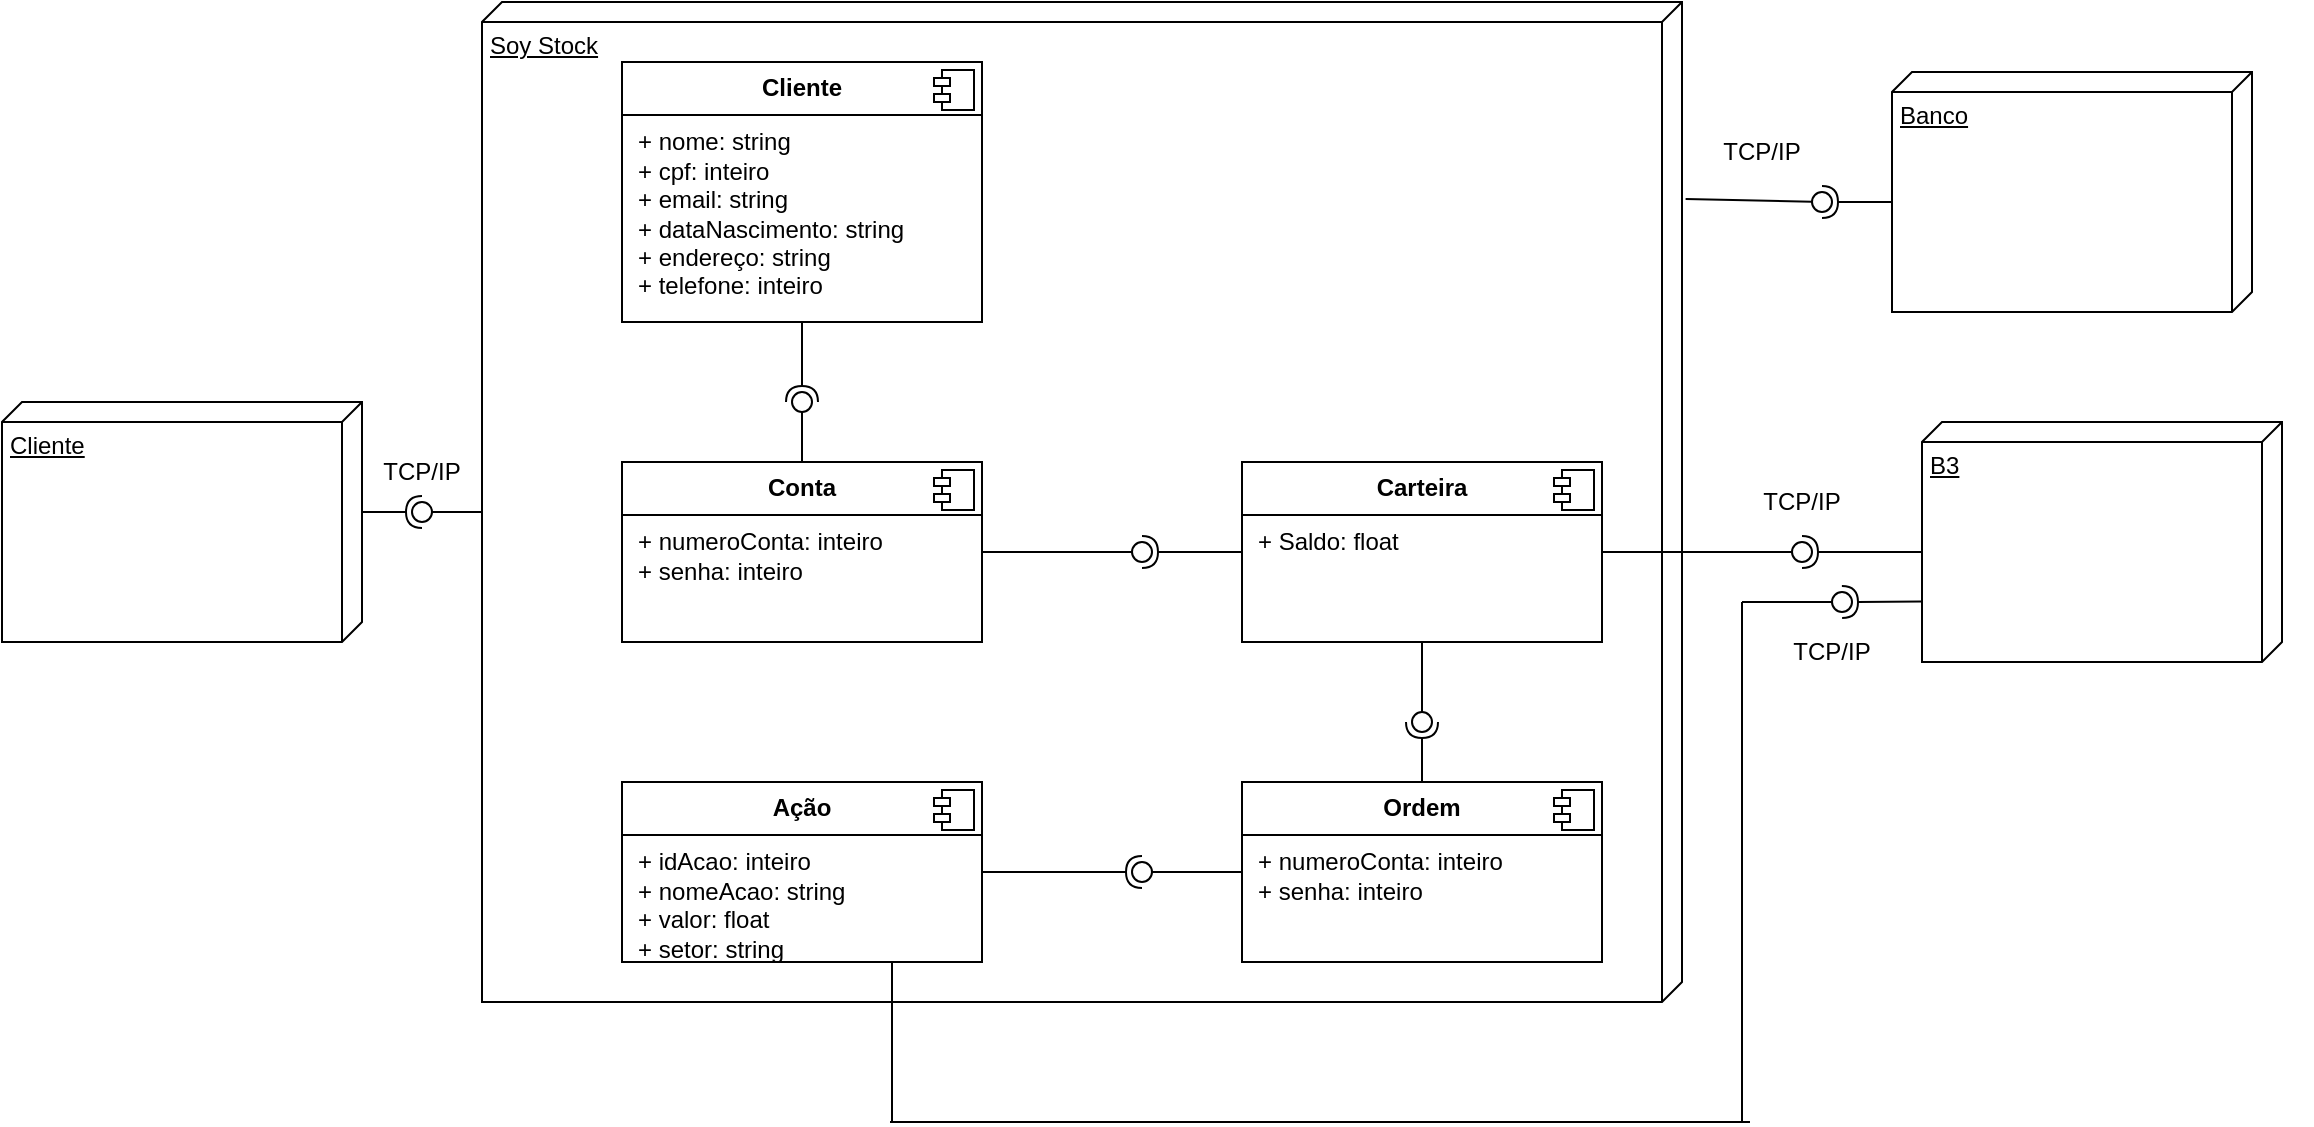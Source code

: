<mxfile version="24.8.3">
  <diagram name="Página-1" id="jOY8hzAfJt_L6PS2ofyS">
    <mxGraphModel dx="2795" dy="710" grid="1" gridSize="10" guides="1" tooltips="1" connect="1" arrows="1" fold="1" page="1" pageScale="1" pageWidth="827" pageHeight="1169" math="0" shadow="0">
      <root>
        <mxCell id="0" />
        <mxCell id="1" parent="0" />
        <mxCell id="sYoGov9kOPZBu1QUA-xp-35" value="Soy Stock" style="verticalAlign=top;align=left;spacingTop=8;spacingLeft=2;spacingRight=12;shape=cube;size=10;direction=south;fontStyle=4;html=1;whiteSpace=wrap;" vertex="1" parent="1">
          <mxGeometry x="200" y="20" width="600" height="500" as="geometry" />
        </mxCell>
        <mxCell id="sYoGov9kOPZBu1QUA-xp-5" value="" style="ellipse;whiteSpace=wrap;html=1;align=center;aspect=fixed;fillColor=none;strokeColor=none;resizable=0;perimeter=centerPerimeter;rotatable=0;allowArrows=0;points=[];outlineConnect=1;" vertex="1" parent="1">
          <mxGeometry x="1105" y="110" width="10" height="10" as="geometry" />
        </mxCell>
        <mxCell id="sYoGov9kOPZBu1QUA-xp-6" value="&lt;p style=&quot;margin:0px;margin-top:6px;text-align:center;&quot;&gt;&lt;b&gt;Conta&lt;/b&gt;&lt;/p&gt;&lt;hr size=&quot;1&quot; style=&quot;border-style:solid;&quot;&gt;&lt;p style=&quot;margin:0px;margin-left:8px;&quot;&gt;+ numeroConta: inteiro&lt;br&gt;+ senha: inteiro&lt;/p&gt;" style="align=left;overflow=fill;html=1;dropTarget=0;whiteSpace=wrap;" vertex="1" parent="1">
          <mxGeometry x="270" y="250" width="180" height="90" as="geometry" />
        </mxCell>
        <mxCell id="sYoGov9kOPZBu1QUA-xp-7" value="" style="shape=component;jettyWidth=8;jettyHeight=4;" vertex="1" parent="sYoGov9kOPZBu1QUA-xp-6">
          <mxGeometry x="1" width="20" height="20" relative="1" as="geometry">
            <mxPoint x="-24" y="4" as="offset" />
          </mxGeometry>
        </mxCell>
        <mxCell id="sYoGov9kOPZBu1QUA-xp-11" value="" style="rounded=0;orthogonalLoop=1;jettySize=auto;html=1;endArrow=halfCircle;endFill=0;endSize=6;strokeWidth=1;sketch=0;fontSize=12;curved=1;exitX=0;exitY=0.5;exitDx=0;exitDy=0;" edge="1" parent="1" source="sYoGov9kOPZBu1QUA-xp-13">
          <mxGeometry relative="1" as="geometry">
            <mxPoint x="535" y="305" as="sourcePoint" />
            <mxPoint x="530" y="295" as="targetPoint" />
          </mxGeometry>
        </mxCell>
        <mxCell id="sYoGov9kOPZBu1QUA-xp-12" value="" style="ellipse;whiteSpace=wrap;html=1;align=center;aspect=fixed;fillColor=none;strokeColor=none;resizable=0;perimeter=centerPerimeter;rotatable=0;allowArrows=0;points=[];outlineConnect=1;" vertex="1" parent="1">
          <mxGeometry x="510" y="300" width="10" height="10" as="geometry" />
        </mxCell>
        <mxCell id="sYoGov9kOPZBu1QUA-xp-13" value="&lt;p style=&quot;margin:0px;margin-top:6px;text-align:center;&quot;&gt;&lt;b&gt;Carteira&lt;/b&gt;&lt;/p&gt;&lt;hr size=&quot;1&quot; style=&quot;border-style:solid;&quot;&gt;&lt;p style=&quot;margin:0px;margin-left:8px;&quot;&gt;+ Saldo: float&lt;br&gt;&lt;br&gt;&lt;/p&gt;" style="align=left;overflow=fill;html=1;dropTarget=0;whiteSpace=wrap;" vertex="1" parent="1">
          <mxGeometry x="580" y="250" width="180" height="90" as="geometry" />
        </mxCell>
        <mxCell id="sYoGov9kOPZBu1QUA-xp-14" value="" style="shape=component;jettyWidth=8;jettyHeight=4;" vertex="1" parent="sYoGov9kOPZBu1QUA-xp-13">
          <mxGeometry x="1" width="20" height="20" relative="1" as="geometry">
            <mxPoint x="-24" y="4" as="offset" />
          </mxGeometry>
        </mxCell>
        <mxCell id="sYoGov9kOPZBu1QUA-xp-16" value="" style="rounded=0;orthogonalLoop=1;jettySize=auto;html=1;endArrow=oval;endFill=0;sketch=0;sourcePerimeterSpacing=0;targetPerimeterSpacing=0;endSize=10;exitX=1;exitY=0.5;exitDx=0;exitDy=0;" edge="1" parent="1" source="sYoGov9kOPZBu1QUA-xp-6">
          <mxGeometry relative="1" as="geometry">
            <mxPoint x="540" y="465" as="sourcePoint" />
            <mxPoint x="530" y="295" as="targetPoint" />
          </mxGeometry>
        </mxCell>
        <mxCell id="sYoGov9kOPZBu1QUA-xp-17" value="" style="ellipse;whiteSpace=wrap;html=1;align=center;aspect=fixed;fillColor=none;strokeColor=none;resizable=0;perimeter=centerPerimeter;rotatable=0;allowArrows=0;points=[];outlineConnect=1;" vertex="1" parent="1">
          <mxGeometry x="490" y="290" width="10" height="10" as="geometry" />
        </mxCell>
        <mxCell id="sYoGov9kOPZBu1QUA-xp-18" value="&lt;p style=&quot;margin:0px;margin-top:6px;text-align:center;&quot;&gt;&lt;b&gt;Ação&lt;/b&gt;&lt;/p&gt;&lt;hr size=&quot;1&quot; style=&quot;border-style:solid;&quot;&gt;&lt;p style=&quot;margin:0px;margin-left:8px;&quot;&gt;+ idAcao: inteiro&lt;br&gt;+ nomeAcao: string&lt;/p&gt;&lt;p style=&quot;margin:0px;margin-left:8px;&quot;&gt;+ valor: float&lt;/p&gt;&lt;p style=&quot;margin:0px;margin-left:8px;&quot;&gt;+ setor: string&lt;/p&gt;" style="align=left;overflow=fill;html=1;dropTarget=0;whiteSpace=wrap;" vertex="1" parent="1">
          <mxGeometry x="270" y="410" width="180" height="90" as="geometry" />
        </mxCell>
        <mxCell id="sYoGov9kOPZBu1QUA-xp-19" value="" style="shape=component;jettyWidth=8;jettyHeight=4;" vertex="1" parent="sYoGov9kOPZBu1QUA-xp-18">
          <mxGeometry x="1" width="20" height="20" relative="1" as="geometry">
            <mxPoint x="-24" y="4" as="offset" />
          </mxGeometry>
        </mxCell>
        <mxCell id="sYoGov9kOPZBu1QUA-xp-20" value="&lt;p style=&quot;margin:0px;margin-top:6px;text-align:center;&quot;&gt;&lt;b&gt;Ordem&lt;/b&gt;&lt;/p&gt;&lt;hr size=&quot;1&quot; style=&quot;border-style:solid;&quot;&gt;&lt;p style=&quot;margin:0px;margin-left:8px;&quot;&gt;+ numeroConta: inteiro&lt;br&gt;+ senha: inteiro&lt;/p&gt;" style="align=left;overflow=fill;html=1;dropTarget=0;whiteSpace=wrap;" vertex="1" parent="1">
          <mxGeometry x="580" y="410" width="180" height="90" as="geometry" />
        </mxCell>
        <mxCell id="sYoGov9kOPZBu1QUA-xp-21" value="" style="shape=component;jettyWidth=8;jettyHeight=4;" vertex="1" parent="sYoGov9kOPZBu1QUA-xp-20">
          <mxGeometry x="1" width="20" height="20" relative="1" as="geometry">
            <mxPoint x="-24" y="4" as="offset" />
          </mxGeometry>
        </mxCell>
        <mxCell id="sYoGov9kOPZBu1QUA-xp-22" value="" style="rounded=0;orthogonalLoop=1;jettySize=auto;html=1;endArrow=halfCircle;endFill=0;endSize=6;strokeWidth=1;sketch=0;exitX=1;exitY=0.5;exitDx=0;exitDy=0;" edge="1" parent="1" source="sYoGov9kOPZBu1QUA-xp-18">
          <mxGeometry relative="1" as="geometry">
            <mxPoint x="1070" y="385" as="sourcePoint" />
            <mxPoint x="530" y="455" as="targetPoint" />
          </mxGeometry>
        </mxCell>
        <mxCell id="sYoGov9kOPZBu1QUA-xp-23" value="" style="rounded=0;orthogonalLoop=1;jettySize=auto;html=1;endArrow=oval;endFill=0;sketch=0;sourcePerimeterSpacing=0;targetPerimeterSpacing=0;endSize=10;exitX=0;exitY=0.5;exitDx=0;exitDy=0;" edge="1" parent="1" source="sYoGov9kOPZBu1QUA-xp-20">
          <mxGeometry relative="1" as="geometry">
            <mxPoint x="1046" y="330" as="sourcePoint" />
            <mxPoint x="530" y="455" as="targetPoint" />
          </mxGeometry>
        </mxCell>
        <mxCell id="sYoGov9kOPZBu1QUA-xp-24" value="" style="ellipse;whiteSpace=wrap;html=1;align=center;aspect=fixed;fillColor=none;strokeColor=none;resizable=0;perimeter=centerPerimeter;rotatable=0;allowArrows=0;points=[];outlineConnect=1;" vertex="1" parent="1">
          <mxGeometry x="485" y="350" width="10" height="10" as="geometry" />
        </mxCell>
        <mxCell id="sYoGov9kOPZBu1QUA-xp-27" value="" style="rounded=0;orthogonalLoop=1;jettySize=auto;html=1;endArrow=halfCircle;endFill=0;endSize=6;strokeWidth=1;sketch=0;exitX=0.5;exitY=0;exitDx=0;exitDy=0;" edge="1" parent="1" source="sYoGov9kOPZBu1QUA-xp-20">
          <mxGeometry relative="1" as="geometry">
            <mxPoint x="830" y="365" as="sourcePoint" />
            <mxPoint x="670" y="380" as="targetPoint" />
          </mxGeometry>
        </mxCell>
        <mxCell id="sYoGov9kOPZBu1QUA-xp-28" value="" style="rounded=0;orthogonalLoop=1;jettySize=auto;html=1;endArrow=oval;endFill=0;sketch=0;sourcePerimeterSpacing=0;targetPerimeterSpacing=0;endSize=10;exitX=0.5;exitY=1;exitDx=0;exitDy=0;" edge="1" parent="1" source="sYoGov9kOPZBu1QUA-xp-13">
          <mxGeometry relative="1" as="geometry">
            <mxPoint x="790" y="365" as="sourcePoint" />
            <mxPoint x="670" y="380" as="targetPoint" />
          </mxGeometry>
        </mxCell>
        <mxCell id="sYoGov9kOPZBu1QUA-xp-30" value="&lt;p style=&quot;margin:0px;margin-top:6px;text-align:center;&quot;&gt;&lt;b&gt;Cliente&lt;/b&gt;&lt;/p&gt;&lt;hr size=&quot;1&quot; style=&quot;border-style:solid;&quot;&gt;&lt;p style=&quot;margin:0px;margin-left:8px;&quot;&gt;+ nome: string&lt;br&gt;+ cpf: inteiro&lt;/p&gt;&lt;p style=&quot;margin:0px;margin-left:8px;&quot;&gt;+ email: string&lt;/p&gt;&lt;p style=&quot;margin:0px;margin-left:8px;&quot;&gt;+ dataNascimento: string&lt;/p&gt;&lt;p style=&quot;margin:0px;margin-left:8px;&quot;&gt;+ endereço: string&lt;/p&gt;&lt;p style=&quot;margin:0px;margin-left:8px;&quot;&gt;+ telefone: inteiro&lt;/p&gt;" style="align=left;overflow=fill;html=1;dropTarget=0;whiteSpace=wrap;" vertex="1" parent="1">
          <mxGeometry x="270" y="50" width="180" height="130" as="geometry" />
        </mxCell>
        <mxCell id="sYoGov9kOPZBu1QUA-xp-31" value="" style="shape=component;jettyWidth=8;jettyHeight=4;" vertex="1" parent="sYoGov9kOPZBu1QUA-xp-30">
          <mxGeometry x="1" width="20" height="20" relative="1" as="geometry">
            <mxPoint x="-24" y="4" as="offset" />
          </mxGeometry>
        </mxCell>
        <mxCell id="sYoGov9kOPZBu1QUA-xp-32" value="" style="rounded=0;orthogonalLoop=1;jettySize=auto;html=1;endArrow=halfCircle;endFill=0;endSize=6;strokeWidth=1;sketch=0;exitX=0.5;exitY=1;exitDx=0;exitDy=0;" edge="1" parent="1" source="sYoGov9kOPZBu1QUA-xp-30">
          <mxGeometry relative="1" as="geometry">
            <mxPoint x="282" y="225" as="sourcePoint" />
            <mxPoint x="360" y="220" as="targetPoint" />
          </mxGeometry>
        </mxCell>
        <mxCell id="sYoGov9kOPZBu1QUA-xp-33" value="" style="rounded=0;orthogonalLoop=1;jettySize=auto;html=1;endArrow=oval;endFill=0;sketch=0;sourcePerimeterSpacing=0;targetPerimeterSpacing=0;endSize=10;exitX=0.5;exitY=0;exitDx=0;exitDy=0;" edge="1" parent="1" source="sYoGov9kOPZBu1QUA-xp-6">
          <mxGeometry relative="1" as="geometry">
            <mxPoint x="220" y="225" as="sourcePoint" />
            <mxPoint x="360" y="220" as="targetPoint" />
          </mxGeometry>
        </mxCell>
        <mxCell id="sYoGov9kOPZBu1QUA-xp-34" value="" style="ellipse;whiteSpace=wrap;html=1;align=center;aspect=fixed;fillColor=none;strokeColor=none;resizable=0;perimeter=centerPerimeter;rotatable=0;allowArrows=0;points=[];outlineConnect=1;" vertex="1" parent="1">
          <mxGeometry x="235" y="220" width="10" height="10" as="geometry" />
        </mxCell>
        <mxCell id="sYoGov9kOPZBu1QUA-xp-36" value="B3" style="verticalAlign=top;align=left;spacingTop=8;spacingLeft=2;spacingRight=12;shape=cube;size=10;direction=south;fontStyle=4;html=1;whiteSpace=wrap;" vertex="1" parent="1">
          <mxGeometry x="920" y="230" width="180" height="120" as="geometry" />
        </mxCell>
        <mxCell id="sYoGov9kOPZBu1QUA-xp-37" value="" style="rounded=0;orthogonalLoop=1;jettySize=auto;html=1;endArrow=halfCircle;endFill=0;endSize=6;strokeWidth=1;sketch=0;fontSize=12;curved=1;exitX=0;exitY=0;exitDx=65;exitDy=180;exitPerimeter=0;" edge="1" parent="1" source="sYoGov9kOPZBu1QUA-xp-36">
          <mxGeometry relative="1" as="geometry">
            <mxPoint x="895" y="255" as="sourcePoint" />
            <mxPoint x="860" y="295" as="targetPoint" />
          </mxGeometry>
        </mxCell>
        <mxCell id="sYoGov9kOPZBu1QUA-xp-38" value="" style="ellipse;whiteSpace=wrap;html=1;align=center;aspect=fixed;fillColor=none;strokeColor=none;resizable=0;perimeter=centerPerimeter;rotatable=0;allowArrows=0;points=[];outlineConnect=1;" vertex="1" parent="1">
          <mxGeometry x="870" y="280" width="10" height="10" as="geometry" />
        </mxCell>
        <mxCell id="sYoGov9kOPZBu1QUA-xp-39" value="" style="rounded=0;orthogonalLoop=1;jettySize=auto;html=1;endArrow=halfCircle;endFill=0;endSize=6;strokeWidth=1;sketch=0;exitX=0.731;exitY=1.001;exitDx=0;exitDy=0;exitPerimeter=0;" edge="1" parent="1">
          <mxGeometry relative="1" as="geometry">
            <mxPoint x="919.82" y="319.72" as="sourcePoint" />
            <mxPoint x="880" y="320" as="targetPoint" />
          </mxGeometry>
        </mxCell>
        <mxCell id="sYoGov9kOPZBu1QUA-xp-40" value="" style="rounded=0;orthogonalLoop=1;jettySize=auto;html=1;endArrow=oval;endFill=0;sketch=0;sourcePerimeterSpacing=0;targetPerimeterSpacing=0;endSize=10;exitX=1;exitY=0.5;exitDx=0;exitDy=0;" edge="1" parent="1" source="sYoGov9kOPZBu1QUA-xp-13">
          <mxGeometry relative="1" as="geometry">
            <mxPoint x="930" y="155" as="sourcePoint" />
            <mxPoint x="860" y="295" as="targetPoint" />
          </mxGeometry>
        </mxCell>
        <mxCell id="sYoGov9kOPZBu1QUA-xp-41" value="" style="ellipse;whiteSpace=wrap;html=1;align=center;aspect=fixed;fillColor=none;strokeColor=none;resizable=0;perimeter=centerPerimeter;rotatable=0;allowArrows=0;points=[];outlineConnect=1;" vertex="1" parent="1">
          <mxGeometry x="945" y="150" width="10" height="10" as="geometry" />
        </mxCell>
        <mxCell id="sYoGov9kOPZBu1QUA-xp-42" value="" style="rounded=0;orthogonalLoop=1;jettySize=auto;html=1;endArrow=oval;endFill=0;sketch=0;sourcePerimeterSpacing=0;targetPerimeterSpacing=0;endSize=10;" edge="1" parent="1">
          <mxGeometry relative="1" as="geometry">
            <mxPoint x="830" y="320" as="sourcePoint" />
            <mxPoint x="880" y="320" as="targetPoint" />
          </mxGeometry>
        </mxCell>
        <mxCell id="sYoGov9kOPZBu1QUA-xp-43" value="" style="endArrow=none;html=1;rounded=0;entryX=0.75;entryY=1;entryDx=0;entryDy=0;" edge="1" parent="1" target="sYoGov9kOPZBu1QUA-xp-18">
          <mxGeometry width="50" height="50" relative="1" as="geometry">
            <mxPoint x="405" y="580" as="sourcePoint" />
            <mxPoint x="520" y="560" as="targetPoint" />
          </mxGeometry>
        </mxCell>
        <mxCell id="sYoGov9kOPZBu1QUA-xp-44" value="" style="endArrow=none;html=1;rounded=0;" edge="1" parent="1">
          <mxGeometry width="50" height="50" relative="1" as="geometry">
            <mxPoint x="404" y="580" as="sourcePoint" />
            <mxPoint x="834" y="580" as="targetPoint" />
          </mxGeometry>
        </mxCell>
        <mxCell id="sYoGov9kOPZBu1QUA-xp-45" value="" style="endArrow=none;html=1;rounded=0;" edge="1" parent="1">
          <mxGeometry width="50" height="50" relative="1" as="geometry">
            <mxPoint x="830" y="320" as="sourcePoint" />
            <mxPoint x="830" y="580" as="targetPoint" />
          </mxGeometry>
        </mxCell>
        <mxCell id="sYoGov9kOPZBu1QUA-xp-46" value="Banco" style="verticalAlign=top;align=left;spacingTop=8;spacingLeft=2;spacingRight=12;shape=cube;size=10;direction=south;fontStyle=4;html=1;whiteSpace=wrap;" vertex="1" parent="1">
          <mxGeometry x="905" y="55" width="180" height="120" as="geometry" />
        </mxCell>
        <mxCell id="sYoGov9kOPZBu1QUA-xp-47" value="" style="rounded=0;orthogonalLoop=1;jettySize=auto;html=1;endArrow=halfCircle;endFill=0;endSize=6;strokeWidth=1;sketch=0;fontSize=12;curved=1;exitX=0;exitY=0;exitDx=65;exitDy=180;exitPerimeter=0;" edge="1" parent="1" source="sYoGov9kOPZBu1QUA-xp-46">
          <mxGeometry relative="1" as="geometry">
            <mxPoint x="1085" y="115" as="sourcePoint" />
            <mxPoint x="870" y="120" as="targetPoint" />
          </mxGeometry>
        </mxCell>
        <mxCell id="sYoGov9kOPZBu1QUA-xp-48" value="" style="ellipse;whiteSpace=wrap;html=1;align=center;aspect=fixed;fillColor=none;strokeColor=none;resizable=0;perimeter=centerPerimeter;rotatable=0;allowArrows=0;points=[];outlineConnect=1;" vertex="1" parent="1">
          <mxGeometry x="80" y="240" width="10" height="10" as="geometry" />
        </mxCell>
        <mxCell id="sYoGov9kOPZBu1QUA-xp-51" value="" style="ellipse;whiteSpace=wrap;html=1;align=center;aspect=fixed;fillColor=none;strokeColor=none;resizable=0;perimeter=centerPerimeter;rotatable=0;allowArrows=0;points=[];outlineConnect=1;" vertex="1" parent="1">
          <mxGeometry x="45" y="340" width="10" height="10" as="geometry" />
        </mxCell>
        <mxCell id="sYoGov9kOPZBu1QUA-xp-52" value="TCP/IP" style="text;html=1;align=center;verticalAlign=middle;whiteSpace=wrap;rounded=0;" vertex="1" parent="1">
          <mxGeometry x="810" y="80" width="60" height="30" as="geometry" />
        </mxCell>
        <mxCell id="sYoGov9kOPZBu1QUA-xp-53" value="TCP/IP" style="text;html=1;align=center;verticalAlign=middle;whiteSpace=wrap;rounded=0;" vertex="1" parent="1">
          <mxGeometry x="830" y="255" width="60" height="30" as="geometry" />
        </mxCell>
        <mxCell id="sYoGov9kOPZBu1QUA-xp-54" value="TCP/IP" style="text;html=1;align=center;verticalAlign=middle;whiteSpace=wrap;rounded=0;" vertex="1" parent="1">
          <mxGeometry x="845" y="330" width="60" height="30" as="geometry" />
        </mxCell>
        <mxCell id="sYoGov9kOPZBu1QUA-xp-55" value="Cliente" style="verticalAlign=top;align=left;spacingTop=8;spacingLeft=2;spacingRight=12;shape=cube;size=10;direction=south;fontStyle=4;html=1;whiteSpace=wrap;" vertex="1" parent="1">
          <mxGeometry x="-40" y="220" width="180" height="120" as="geometry" />
        </mxCell>
        <mxCell id="sYoGov9kOPZBu1QUA-xp-56" value="" style="rounded=0;orthogonalLoop=1;jettySize=auto;html=1;endArrow=halfCircle;endFill=0;endSize=6;strokeWidth=1;sketch=0;fontSize=12;curved=1;exitX=0;exitY=0;exitDx=55;exitDy=0;exitPerimeter=0;" edge="1" parent="1" source="sYoGov9kOPZBu1QUA-xp-55">
          <mxGeometry relative="1" as="geometry">
            <mxPoint x="150" y="135" as="sourcePoint" />
            <mxPoint x="170" y="275" as="targetPoint" />
          </mxGeometry>
        </mxCell>
        <mxCell id="sYoGov9kOPZBu1QUA-xp-57" value="" style="rounded=0;orthogonalLoop=1;jettySize=auto;html=1;endArrow=oval;endFill=0;sketch=0;sourcePerimeterSpacing=0;targetPerimeterSpacing=0;endSize=10;exitX=0;exitY=0;exitDx=255;exitDy=600;exitPerimeter=0;" edge="1" parent="1" source="sYoGov9kOPZBu1QUA-xp-35">
          <mxGeometry relative="1" as="geometry">
            <mxPoint x="280" y="125" as="sourcePoint" />
            <mxPoint x="170" y="275" as="targetPoint" />
          </mxGeometry>
        </mxCell>
        <mxCell id="sYoGov9kOPZBu1QUA-xp-58" value="" style="rounded=0;orthogonalLoop=1;jettySize=auto;html=1;endArrow=oval;endFill=0;sketch=0;sourcePerimeterSpacing=0;targetPerimeterSpacing=0;endSize=10;exitX=0.197;exitY=-0.003;exitDx=0;exitDy=0;exitPerimeter=0;" edge="1" parent="1" source="sYoGov9kOPZBu1QUA-xp-35">
          <mxGeometry relative="1" as="geometry">
            <mxPoint x="210" y="285" as="sourcePoint" />
            <mxPoint x="870" y="120" as="targetPoint" />
          </mxGeometry>
        </mxCell>
        <mxCell id="sYoGov9kOPZBu1QUA-xp-59" value="TCP/IP" style="text;html=1;align=center;verticalAlign=middle;whiteSpace=wrap;rounded=0;" vertex="1" parent="1">
          <mxGeometry x="140" y="240" width="60" height="30" as="geometry" />
        </mxCell>
      </root>
    </mxGraphModel>
  </diagram>
</mxfile>
